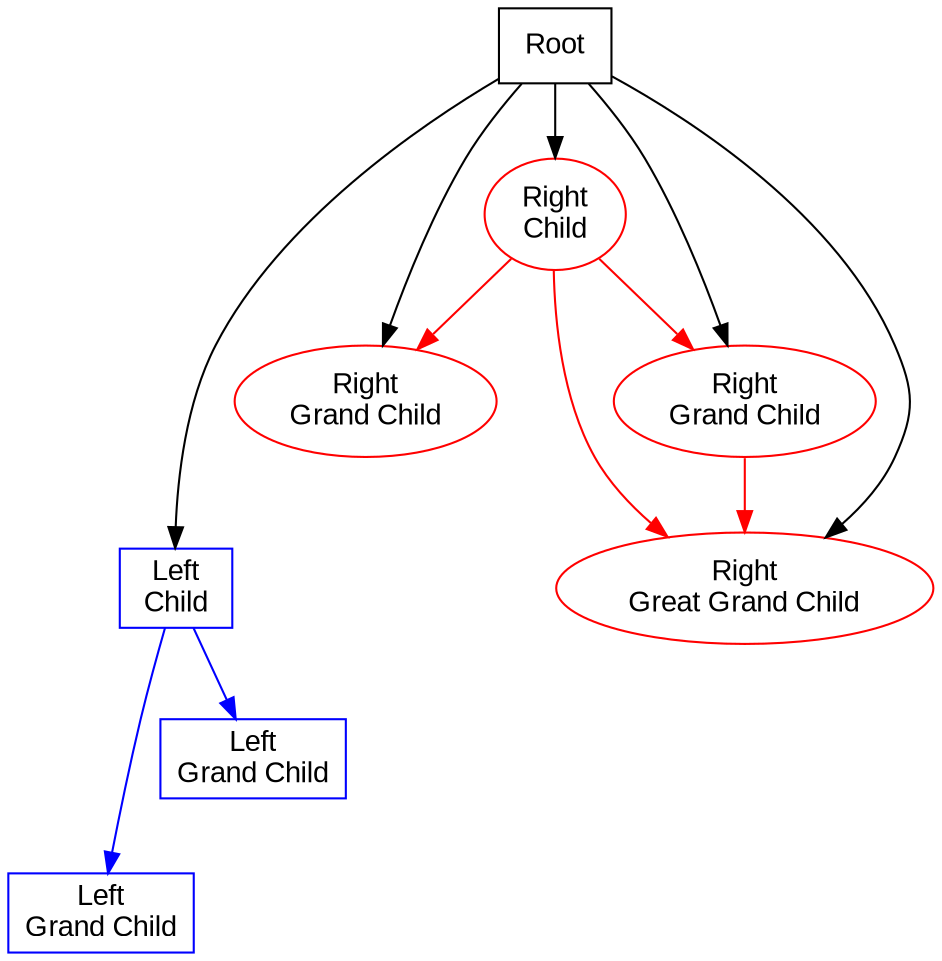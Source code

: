 digraph G {
  graph [splines=true];
  node[shape=rectangle,fontname="Arial, sans-serif"]
  
  root[label="Root"]
  left[label="Left\nChild",color="#0000ff"]
  right[label="Right\nChild",color="#ff0000",shape=ellipse]
  left_left[label="Left\nGrand Child",color="#0000ff"]
  right_left[label="Right\nGrand Child",color="#ff0000",shape=ellipse]
  left_right[label="Left\nGrand Child",color="#0000ff"]
  right_right[label="Right\nGrand Child",color="#ff0000",shape=ellipse]
  right_right_right[label="Right\nGreat Grand Child",color="#ff0000",shape=ellipse]
  
	
  root  -> left[minlen=3];
  root  -> right;
  left  -> left_left[color="#0000ff",minlen=2];
  left  -> left_right[color="#0000ff"];
  right -> right_left[color="#ff0000"];
  right -> right_right[color="#ff0000"];
  root -> right_right_right;
  right -> right_right_right[color="#ff0000"];
  right_right -> right_right_right[color="#ff0000"];
  root -> right_right;
  root -> right_left;
                
}
